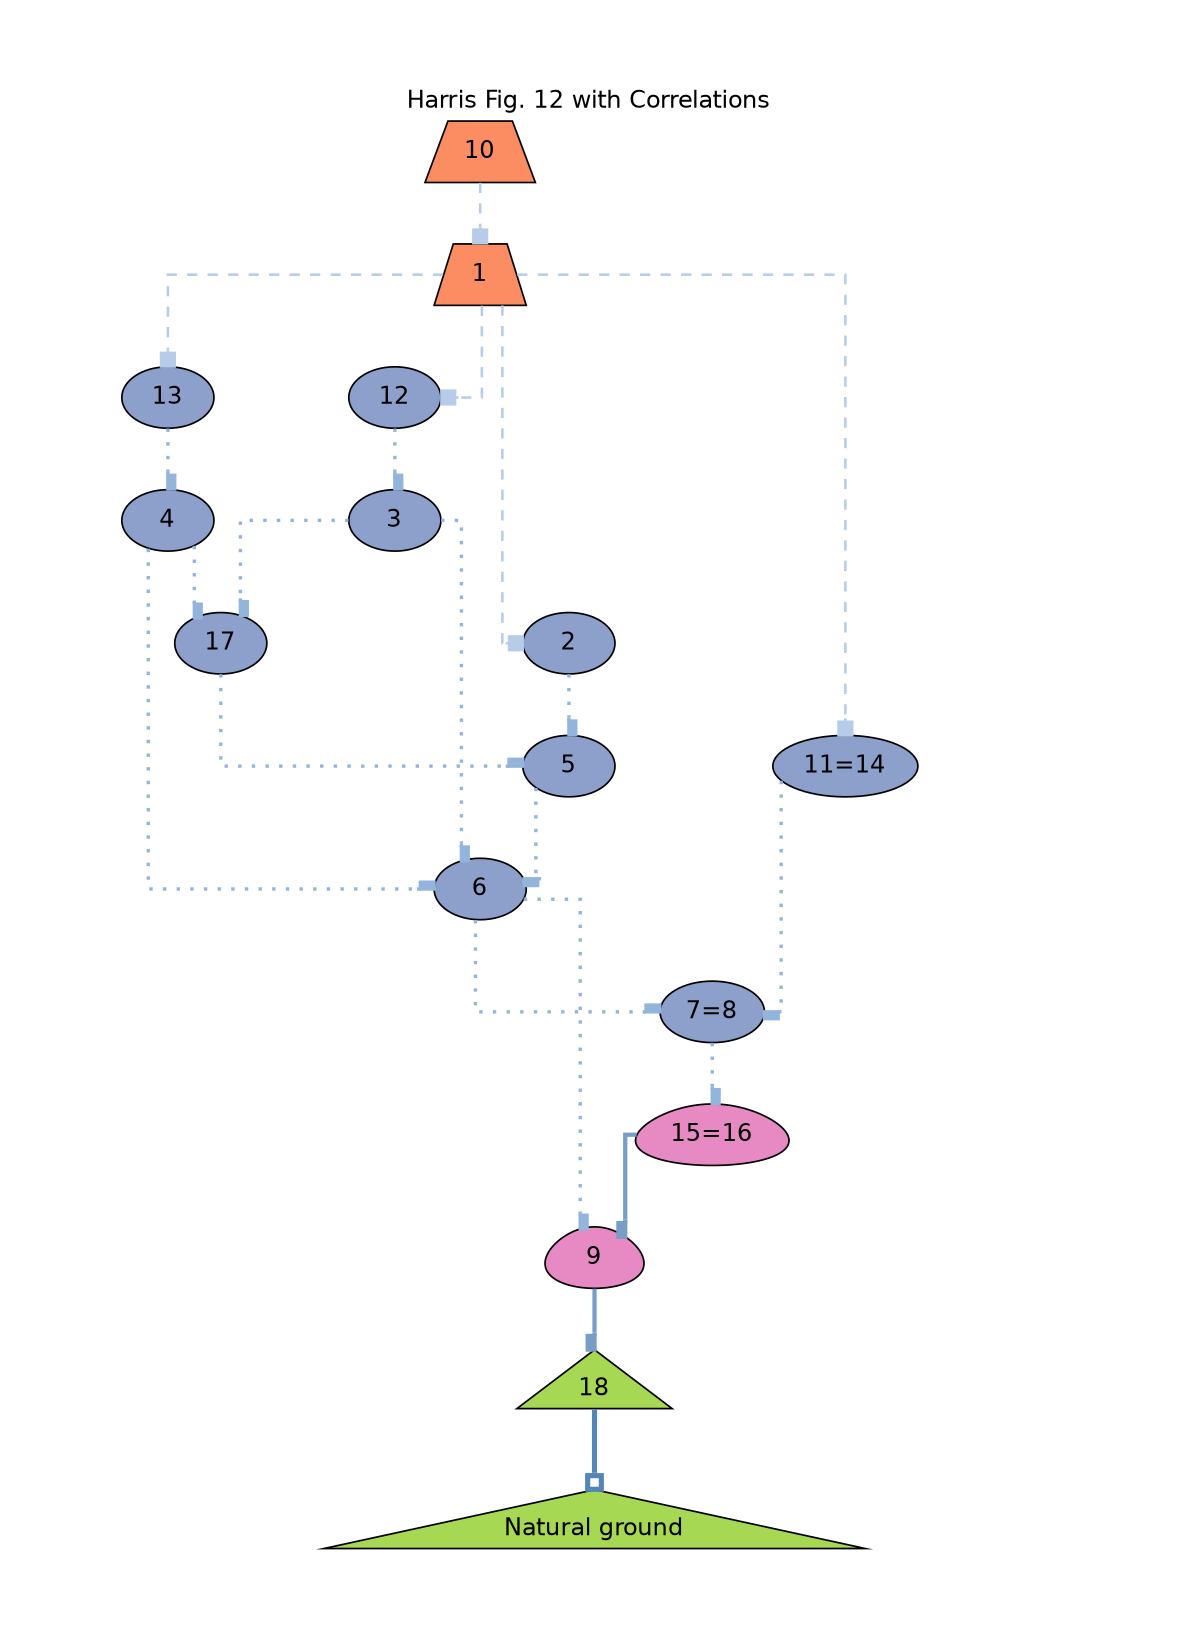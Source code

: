 digraph to_dot {
  style="filled";
  dpi="96";
  margin="0.5,0.5";
  bgcolor="/x11/white";
  fontname="Helvetica";
  fontsize="14.0";
  fontcolor="/x11/black";
  splines="ortho";
  page="7,5";
  size="6,4!";
  ratio="auto";
  URL="http://tsdye.github.io/harris-matrix/";
  label="Harris Fig. 12 with Correlations";
  labelloc="t";
  "1" [shape="trapezium"] [style="filled"] [fontname="Helvetica"] [fontsize="14.0"] [color="/x11/black"] [fillcolor="/set25/2"] [fontcolor="/x11/black"] [penwidth="1.0"] [skew="0.0"] [sides="4"] [orientation="0.0"] [distortion="0.0"] [URL="[[http://harris-matrix.tsdye.com/img/fig12-1.png]]"];
  "2" [shape="ellipse"] [style="filled"] [fontname="Helvetica"] [fontsize="14.0"] [color="/x11/black"] [fillcolor="/set25/3"] [fontcolor="/x11/black"] [penwidth="1.0"] [skew="0.0"] [sides="4"] [orientation="0.0"] [distortion="0.0"] [URL="[[http://harris-matrix.tsdye.com/img/fig12-2.png]]"];
  "3" [shape="ellipse"] [style="filled"] [fontname="Helvetica"] [fontsize="14.0"] [color="/x11/black"] [fillcolor="/set25/3"] [fontcolor="/x11/black"] [penwidth="1.0"] [skew="0.0"] [sides="4"] [orientation="0.0"] [distortion="0.0"] [URL="[[http://harris-matrix.tsdye.com/img/fig12-3.png]]"];
  "4" [shape="ellipse"] [style="filled"] [fontname="Helvetica"] [fontsize="14.0"] [color="/x11/black"] [fillcolor="/set25/3"] [fontcolor="/x11/black"] [penwidth="1.0"] [skew="0.0"] [sides="4"] [orientation="0.0"] [distortion="0.0"] [URL="[[http://harris-matrix.tsdye.com/img/fig12-4.png]]"];
  "5" [shape="ellipse"] [style="filled"] [fontname="Helvetica"] [fontsize="14.0"] [color="/x11/black"] [fillcolor="/set25/3"] [fontcolor="/x11/black"] [penwidth="1.0"] [skew="0.0"] [sides="4"] [orientation="0.0"] [distortion="0.0"] [URL="[[http://harris-matrix.tsdye.com/img/fig12-5.png]]"];
  "6" [shape="ellipse"] [style="filled"] [fontname="Helvetica"] [fontsize="14.0"] [color="/x11/black"] [fillcolor="/set25/3"] [fontcolor="/x11/black"] [penwidth="1.0"] [skew="0.0"] [sides="4"] [orientation="0.0"] [distortion="0.0"] [URL="[[http://harris-matrix.tsdye.com/img/fig12-6.png]]"];
  "7=8" [shape="ellipse"] [style="filled"] [fontname="Helvetica"] [fontsize="14.0"] [color="/x11/black"] [fillcolor="/set25/3"] [fontcolor="/x11/black"] [penwidth="1.0"] [skew="0.0"] [sides="4"] [orientation="0.0"] [distortion="0.0"] [URL="http://tsdye.github.io/harris-matrix/"];
  "9" [shape="egg"] [style="filled"] [fontname="Helvetica"] [fontsize="14.0"] [color="/x11/black"] [fillcolor="/set25/4"] [fontcolor="/x11/black"] [penwidth="1.0"] [skew="0.0"] [sides="4"] [orientation="0.0"] [distortion="0.0"] [URL="[[http://harris-matrix.tsdye.com/img/fig12-9.png]]"];
  "Natural ground" [shape="triangle"] [style="filled"] [fontname="Helvetica"] [fontsize="14.0"] [color="/x11/black"] [fillcolor="/set25/5"] [fontcolor="/x11/black"] [penwidth="1.0"] [skew="0.0"] [sides="4"] [orientation="0.0"] [distortion="0.0"] [URL="[[http://harris-matrix.tsdye.com/img/fig12-natural-ground.png]]"];
  "10" [shape="trapezium"] [style="filled"] [fontname="Helvetica"] [fontsize="14.0"] [color="/x11/black"] [fillcolor="/set25/2"] [fontcolor="/x11/black"] [penwidth="1.0"] [skew="0.0"] [sides="4"] [orientation="0.0"] [distortion="0.0"] [URL="http://tsdye.github.io/harris-matrix/"];
  "11=14" [shape="ellipse"] [style="filled"] [fontname="Helvetica"] [fontsize="14.0"] [color="/x11/black"] [fillcolor="/set25/3"] [fontcolor="/x11/black"] [penwidth="1.0"] [skew="0.0"] [sides="4"] [orientation="0.0"] [distortion="0.0"] [URL="http://tsdye.github.io/harris-matrix/"];
  "12" [shape="ellipse"] [style="filled"] [fontname="Helvetica"] [fontsize="14.0"] [color="/x11/black"] [fillcolor="/set25/3"] [fontcolor="/x11/black"] [penwidth="1.0"] [skew="0.0"] [sides="4"] [orientation="0.0"] [distortion="0.0"] [URL="http://tsdye.github.io/harris-matrix/"];
  "13" [shape="ellipse"] [style="filled"] [fontname="Helvetica"] [fontsize="14.0"] [color="/x11/black"] [fillcolor="/set25/3"] [fontcolor="/x11/black"] [penwidth="1.0"] [skew="0.0"] [sides="4"] [orientation="0.0"] [distortion="0.0"] [URL="http://tsdye.github.io/harris-matrix/"];
  "15=16" [shape="egg"] [style="filled"] [fontname="Helvetica"] [fontsize="14.0"] [color="/x11/black"] [fillcolor="/set25/4"] [fontcolor="/x11/black"] [penwidth="1.0"] [skew="0.0"] [sides="4"] [orientation="0.0"] [distortion="0.0"] [URL="http://tsdye.github.io/harris-matrix/"];
  "17" [shape="ellipse"] [style="filled"] [fontname="Helvetica"] [fontsize="14.0"] [color="/x11/black"] [fillcolor="/set25/3"] [fontcolor="/x11/black"] [penwidth="1.0"] [skew="0.0"] [sides="4"] [orientation="0.0"] [distortion="0.0"] [URL="http://tsdye.github.io/harris-matrix/"];
  "18" [shape="triangle"] [style="filled"] [fontname="Helvetica"] [fontsize="14.0"] [color="/x11/black"] [fillcolor="/set25/5"] [fontcolor="/x11/black"] [penwidth="1.0"] [skew="0.0"] [sides="4"] [orientation="0.0"] [distortion="0.0"] [URL="http://tsdye.github.io/harris-matrix/"];
 "1" -> "2"  [style="dashed"] [arrowhead="box"] [color="0.595 0.219 0.914"] [fontname="Helvetica"] [fontsize="14.0"] [fontcolor="/x11/black"] [penwidth="1.5"] [URL="http://tsdye.github.io/harris-matrix/"];
 "11=14" -> "7=8"  [style="dotted"] [arrowhead="lbox"] [color="0.589 0.332 0.863"] [fontname="Helvetica"] [fontsize="14.0"] [fontcolor="/x11/black"] [penwidth="2.0"] [URL="http://tsdye.github.io/harris-matrix/"];
 "1" -> "12"  [style="dashed"] [arrowhead="box"] [color="0.595 0.219 0.914"] [fontname="Helvetica"] [fontsize="14.0"] [fontcolor="/x11/black"] [penwidth="1.5"] [URL="http://tsdye.github.io/harris-matrix/"];
 "1" -> "13"  [style="dashed"] [arrowhead="box"] [color="0.595 0.219 0.914"] [fontname="Helvetica"] [fontsize="14.0"] [fontcolor="/x11/black"] [penwidth="1.5"] [URL="http://tsdye.github.io/harris-matrix/"];
 "2" -> "5"  [style="dotted"] [arrowhead="lbox"] [color="0.589 0.332 0.863"] [fontname="Helvetica"] [fontsize="14.0"] [fontcolor="/x11/black"] [penwidth="2.0"] [URL="http://tsdye.github.io/harris-matrix/"];
 "3" -> "6"  [style="dotted"] [arrowhead="lbox"] [color="0.589 0.332 0.863"] [fontname="Helvetica"] [fontsize="14.0"] [fontcolor="/x11/black"] [penwidth="2.0"] [URL="http://tsdye.github.io/harris-matrix/"];
 "3" -> "17"  [style="dotted"] [arrowhead="lbox"] [color="0.589 0.332 0.863"] [fontname="Helvetica"] [fontsize="14.0"] [fontcolor="/x11/black"] [penwidth="2.0"] [URL="http://tsdye.github.io/harris-matrix/"];
 "4" -> "6"  [style="dotted"] [arrowhead="lbox"] [color="0.589 0.332 0.863"] [fontname="Helvetica"] [fontsize="14.0"] [fontcolor="/x11/black"] [penwidth="2.0"] [URL="http://tsdye.github.io/harris-matrix/"];
 "4" -> "17"  [style="dotted"] [arrowhead="lbox"] [color="0.589 0.332 0.863"] [fontname="Helvetica"] [fontsize="14.0"] [fontcolor="/x11/black"] [penwidth="2.0"] [URL="http://tsdye.github.io/harris-matrix/"];
 "5" -> "6"  [style="dotted"] [arrowhead="lbox"] [color="0.589 0.332 0.863"] [fontname="Helvetica"] [fontsize="14.0"] [fontcolor="/x11/black"] [penwidth="2.0"] [URL="http://tsdye.github.io/harris-matrix/"];
 "1" -> "11=14"  [style="dashed"] [arrowhead="box"] [color="0.595 0.219 0.914"] [fontname="Helvetica"] [fontsize="14.0"] [fontcolor="/x11/black"] [penwidth="1.5"] [URL="http://tsdye.github.io/harris-matrix/"];
 "6" -> "9"  [style="dotted"] [arrowhead="lbox"] [color="0.589 0.332 0.863"] [fontname="Helvetica"] [fontsize="14.0"] [fontcolor="/x11/black"] [penwidth="2.0"] [URL="http://tsdye.github.io/harris-matrix/"];
 "15=16" -> "9"  [style="bold"] [arrowhead="rbox"] [color="0.588 0.394 0.776"] [fontname="Helvetica"] [fontsize="14.0"] [fontcolor="/x11/black"] [penwidth="2.5"] [URL="http://tsdye.github.io/harris-matrix/"];
 "9" -> "18"  [style="bold"] [arrowhead="rbox"] [color="0.588 0.394 0.776"] [fontname="Helvetica"] [fontsize="14.0"] [fontcolor="/x11/black"] [penwidth="2.5"] [URL="http://tsdye.github.io/harris-matrix/"];
 "10" -> "1"  [style="dashed"] [arrowhead="box"] [color="0.595 0.219 0.914"] [fontname="Helvetica"] [fontsize="14.0"] [fontcolor="/x11/black"] [penwidth="1.5"] [URL="http://tsdye.github.io/harris-matrix/"];
 "6" -> "7=8"  [style="dotted"] [arrowhead="lbox"] [color="0.589 0.332 0.863"] [fontname="Helvetica"] [fontsize="14.0"] [fontcolor="/x11/black"] [penwidth="2.0"] [URL="http://tsdye.github.io/harris-matrix/"];
 "12" -> "3"  [style="dotted"] [arrowhead="lbox"] [color="0.589 0.332 0.863"] [fontname="Helvetica"] [fontsize="14.0"] [fontcolor="/x11/black"] [penwidth="2.0"] [URL="http://tsdye.github.io/harris-matrix/"];
 "13" -> "4"  [style="dotted"] [arrowhead="lbox"] [color="0.589 0.332 0.863"] [fontname="Helvetica"] [fontsize="14.0"] [fontcolor="/x11/black"] [penwidth="2.0"] [URL="http://tsdye.github.io/harris-matrix/"];
 "7=8" -> "15=16"  [style="dotted"] [arrowhead="lbox"] [color="0.589 0.332 0.863"] [fontname="Helvetica"] [fontsize="14.0"] [fontcolor="/x11/black"] [penwidth="2.0"] [URL="http://tsdye.github.io/harris-matrix/"];
 "17" -> "5"  [style="dotted"] [arrowhead="lbox"] [color="0.589 0.332 0.863"] [fontname="Helvetica"] [fontsize="14.0"] [fontcolor="/x11/black"] [penwidth="2.0"] [URL="http://tsdye.github.io/harris-matrix/"];
 "18" -> "Natural ground"  [style="solid"] [arrowhead="obox"] [color="0.582 0.541 0.718"] [fontname="Helvetica"] [fontsize="14.0"] [fontcolor="/x11/black"] [penwidth="3.0"] [URL="http://tsdye.github.io/harris-matrix/"];
}
